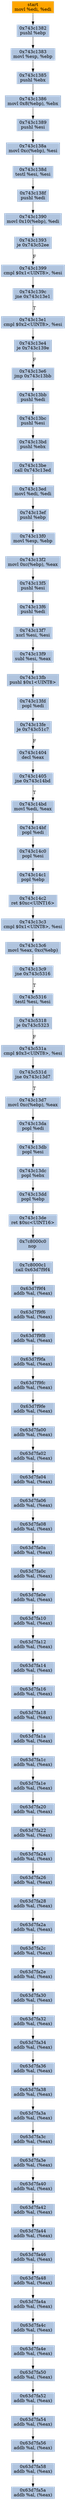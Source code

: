 digraph G {
node[shape=rectangle,style=filled,fillcolor=lightsteelblue,color=lightsteelblue]
bgcolor="transparent"
a0x743c1380movl_edi_edi[label="start\nmovl %edi, %edi",color="lightgrey",fillcolor="orange"];
a0x743c1382pushl_ebp[label="0x743c1382\npushl %ebp"];
a0x743c1383movl_esp_ebp[label="0x743c1383\nmovl %esp, %ebp"];
a0x743c1385pushl_ebx[label="0x743c1385\npushl %ebx"];
a0x743c1386movl_0x8ebp__ebx[label="0x743c1386\nmovl 0x8(%ebp), %ebx"];
a0x743c1389pushl_esi[label="0x743c1389\npushl %esi"];
a0x743c138amovl_0xcebp__esi[label="0x743c138a\nmovl 0xc(%ebp), %esi"];
a0x743c138dtestl_esi_esi[label="0x743c138d\ntestl %esi, %esi"];
a0x743c138fpushl_edi[label="0x743c138f\npushl %edi"];
a0x743c1390movl_0x10ebp__edi[label="0x743c1390\nmovl 0x10(%ebp), %edi"];
a0x743c1393je_0x743c52ee[label="0x743c1393\nje 0x743c52ee"];
a0x743c1399cmpl_0x1UINT8_esi[label="0x743c1399\ncmpl $0x1<UINT8>, %esi"];
a0x743c139cjne_0x743c13e1[label="0x743c139c\njne 0x743c13e1"];
a0x743c13e1cmpl_0x2UINT8_esi[label="0x743c13e1\ncmpl $0x2<UINT8>, %esi"];
a0x743c13e4je_0x743c139e[label="0x743c13e4\nje 0x743c139e"];
a0x743c13e6jmp_0x743c13bb[label="0x743c13e6\njmp 0x743c13bb"];
a0x743c13bbpushl_edi[label="0x743c13bb\npushl %edi"];
a0x743c13bcpushl_esi[label="0x743c13bc\npushl %esi"];
a0x743c13bdpushl_ebx[label="0x743c13bd\npushl %ebx"];
a0x743c13becall_0x743c13ed[label="0x743c13be\ncall 0x743c13ed"];
a0x743c13edmovl_edi_edi[label="0x743c13ed\nmovl %edi, %edi"];
a0x743c13efpushl_ebp[label="0x743c13ef\npushl %ebp"];
a0x743c13f0movl_esp_ebp[label="0x743c13f0\nmovl %esp, %ebp"];
a0x743c13f2movl_0xcebp__eax[label="0x743c13f2\nmovl 0xc(%ebp), %eax"];
a0x743c13f5pushl_esi[label="0x743c13f5\npushl %esi"];
a0x743c13f6pushl_edi[label="0x743c13f6\npushl %edi"];
a0x743c13f7xorl_esi_esi[label="0x743c13f7\nxorl %esi, %esi"];
a0x743c13f9subl_esi_eax[label="0x743c13f9\nsubl %esi, %eax"];
a0x743c13fbpushl_0x1UINT8[label="0x743c13fb\npushl $0x1<UINT8>"];
a0x743c13fdpopl_edi[label="0x743c13fd\npopl %edi"];
a0x743c13feje_0x743c51c7[label="0x743c13fe\nje 0x743c51c7"];
a0x743c1404decl_eax[label="0x743c1404\ndecl %eax"];
a0x743c1405jne_0x743c14bd[label="0x743c1405\njne 0x743c14bd"];
a0x743c14bdmovl_edi_eax[label="0x743c14bd\nmovl %edi, %eax"];
a0x743c14bfpopl_edi[label="0x743c14bf\npopl %edi"];
a0x743c14c0popl_esi[label="0x743c14c0\npopl %esi"];
a0x743c14c1popl_ebp[label="0x743c14c1\npopl %ebp"];
a0x743c14c2ret_0xcUINT16[label="0x743c14c2\nret $0xc<UINT16>"];
a0x743c13c3cmpl_0x1UINT8_esi[label="0x743c13c3\ncmpl $0x1<UINT8>, %esi"];
a0x743c13c6movl_eax_0xcebp_[label="0x743c13c6\nmovl %eax, 0xc(%ebp)"];
a0x743c13c9jne_0x743c5316[label="0x743c13c9\njne 0x743c5316"];
a0x743c5316testl_esi_esi[label="0x743c5316\ntestl %esi, %esi"];
a0x743c5318je_0x743c5323[label="0x743c5318\nje 0x743c5323"];
a0x743c531acmpl_0x3UINT8_esi[label="0x743c531a\ncmpl $0x3<UINT8>, %esi"];
a0x743c531djne_0x743c13d7[label="0x743c531d\njne 0x743c13d7"];
a0x743c13d7movl_0xcebp__eax[label="0x743c13d7\nmovl 0xc(%ebp), %eax"];
a0x743c13dapopl_edi[label="0x743c13da\npopl %edi"];
a0x743c13dbpopl_esi[label="0x743c13db\npopl %esi"];
a0x743c13dcpopl_ebx[label="0x743c13dc\npopl %ebx"];
a0x743c13ddpopl_ebp[label="0x743c13dd\npopl %ebp"];
a0x743c13deret_0xcUINT16[label="0x743c13de\nret $0xc<UINT16>"];
a0x7c8000c0nop_[label="0x7c8000c0\nnop "];
a0x7c8000c1call_0x63d7f9f4[label="0x7c8000c1\ncall 0x63d7f9f4"];
a0x63d7f9f4addb_al_eax_[label="0x63d7f9f4\naddb %al, (%eax)"];
a0x63d7f9f6addb_al_eax_[label="0x63d7f9f6\naddb %al, (%eax)"];
a0x63d7f9f8addb_al_eax_[label="0x63d7f9f8\naddb %al, (%eax)"];
a0x63d7f9faaddb_al_eax_[label="0x63d7f9fa\naddb %al, (%eax)"];
a0x63d7f9fcaddb_al_eax_[label="0x63d7f9fc\naddb %al, (%eax)"];
a0x63d7f9feaddb_al_eax_[label="0x63d7f9fe\naddb %al, (%eax)"];
a0x63d7fa00addb_al_eax_[label="0x63d7fa00\naddb %al, (%eax)"];
a0x63d7fa02addb_al_eax_[label="0x63d7fa02\naddb %al, (%eax)"];
a0x63d7fa04addb_al_eax_[label="0x63d7fa04\naddb %al, (%eax)"];
a0x63d7fa06addb_al_eax_[label="0x63d7fa06\naddb %al, (%eax)"];
a0x63d7fa08addb_al_eax_[label="0x63d7fa08\naddb %al, (%eax)"];
a0x63d7fa0aaddb_al_eax_[label="0x63d7fa0a\naddb %al, (%eax)"];
a0x63d7fa0caddb_al_eax_[label="0x63d7fa0c\naddb %al, (%eax)"];
a0x63d7fa0eaddb_al_eax_[label="0x63d7fa0e\naddb %al, (%eax)"];
a0x63d7fa10addb_al_eax_[label="0x63d7fa10\naddb %al, (%eax)"];
a0x63d7fa12addb_al_eax_[label="0x63d7fa12\naddb %al, (%eax)"];
a0x63d7fa14addb_al_eax_[label="0x63d7fa14\naddb %al, (%eax)"];
a0x63d7fa16addb_al_eax_[label="0x63d7fa16\naddb %al, (%eax)"];
a0x63d7fa18addb_al_eax_[label="0x63d7fa18\naddb %al, (%eax)"];
a0x63d7fa1aaddb_al_eax_[label="0x63d7fa1a\naddb %al, (%eax)"];
a0x63d7fa1caddb_al_eax_[label="0x63d7fa1c\naddb %al, (%eax)"];
a0x63d7fa1eaddb_al_eax_[label="0x63d7fa1e\naddb %al, (%eax)"];
a0x63d7fa20addb_al_eax_[label="0x63d7fa20\naddb %al, (%eax)"];
a0x63d7fa22addb_al_eax_[label="0x63d7fa22\naddb %al, (%eax)"];
a0x63d7fa24addb_al_eax_[label="0x63d7fa24\naddb %al, (%eax)"];
a0x63d7fa26addb_al_eax_[label="0x63d7fa26\naddb %al, (%eax)"];
a0x63d7fa28addb_al_eax_[label="0x63d7fa28\naddb %al, (%eax)"];
a0x63d7fa2aaddb_al_eax_[label="0x63d7fa2a\naddb %al, (%eax)"];
a0x63d7fa2caddb_al_eax_[label="0x63d7fa2c\naddb %al, (%eax)"];
a0x63d7fa2eaddb_al_eax_[label="0x63d7fa2e\naddb %al, (%eax)"];
a0x63d7fa30addb_al_eax_[label="0x63d7fa30\naddb %al, (%eax)"];
a0x63d7fa32addb_al_eax_[label="0x63d7fa32\naddb %al, (%eax)"];
a0x63d7fa34addb_al_eax_[label="0x63d7fa34\naddb %al, (%eax)"];
a0x63d7fa36addb_al_eax_[label="0x63d7fa36\naddb %al, (%eax)"];
a0x63d7fa38addb_al_eax_[label="0x63d7fa38\naddb %al, (%eax)"];
a0x63d7fa3aaddb_al_eax_[label="0x63d7fa3a\naddb %al, (%eax)"];
a0x63d7fa3caddb_al_eax_[label="0x63d7fa3c\naddb %al, (%eax)"];
a0x63d7fa3eaddb_al_eax_[label="0x63d7fa3e\naddb %al, (%eax)"];
a0x63d7fa40addb_al_eax_[label="0x63d7fa40\naddb %al, (%eax)"];
a0x63d7fa42addb_al_eax_[label="0x63d7fa42\naddb %al, (%eax)"];
a0x63d7fa44addb_al_eax_[label="0x63d7fa44\naddb %al, (%eax)"];
a0x63d7fa46addb_al_eax_[label="0x63d7fa46\naddb %al, (%eax)"];
a0x63d7fa48addb_al_eax_[label="0x63d7fa48\naddb %al, (%eax)"];
a0x63d7fa4aaddb_al_eax_[label="0x63d7fa4a\naddb %al, (%eax)"];
a0x63d7fa4caddb_al_eax_[label="0x63d7fa4c\naddb %al, (%eax)"];
a0x63d7fa4eaddb_al_eax_[label="0x63d7fa4e\naddb %al, (%eax)"];
a0x63d7fa50addb_al_eax_[label="0x63d7fa50\naddb %al, (%eax)"];
a0x63d7fa52addb_al_eax_[label="0x63d7fa52\naddb %al, (%eax)"];
a0x63d7fa54addb_al_eax_[label="0x63d7fa54\naddb %al, (%eax)"];
a0x63d7fa56addb_al_eax_[label="0x63d7fa56\naddb %al, (%eax)"];
a0x63d7fa58addb_al_eax_[label="0x63d7fa58\naddb %al, (%eax)"];
a0x63d7fa5aaddb_al_eax_[label="0x63d7fa5a\naddb %al, (%eax)"];
a0x743c1380movl_edi_edi -> a0x743c1382pushl_ebp [color="#000000"];
a0x743c1382pushl_ebp -> a0x743c1383movl_esp_ebp [color="#000000"];
a0x743c1383movl_esp_ebp -> a0x743c1385pushl_ebx [color="#000000"];
a0x743c1385pushl_ebx -> a0x743c1386movl_0x8ebp__ebx [color="#000000"];
a0x743c1386movl_0x8ebp__ebx -> a0x743c1389pushl_esi [color="#000000"];
a0x743c1389pushl_esi -> a0x743c138amovl_0xcebp__esi [color="#000000"];
a0x743c138amovl_0xcebp__esi -> a0x743c138dtestl_esi_esi [color="#000000"];
a0x743c138dtestl_esi_esi -> a0x743c138fpushl_edi [color="#000000"];
a0x743c138fpushl_edi -> a0x743c1390movl_0x10ebp__edi [color="#000000"];
a0x743c1390movl_0x10ebp__edi -> a0x743c1393je_0x743c52ee [color="#000000"];
a0x743c1393je_0x743c52ee -> a0x743c1399cmpl_0x1UINT8_esi [color="#000000",label="F"];
a0x743c1399cmpl_0x1UINT8_esi -> a0x743c139cjne_0x743c13e1 [color="#000000"];
a0x743c139cjne_0x743c13e1 -> a0x743c13e1cmpl_0x2UINT8_esi [color="#000000",label="T"];
a0x743c13e1cmpl_0x2UINT8_esi -> a0x743c13e4je_0x743c139e [color="#000000"];
a0x743c13e4je_0x743c139e -> a0x743c13e6jmp_0x743c13bb [color="#000000",label="F"];
a0x743c13e6jmp_0x743c13bb -> a0x743c13bbpushl_edi [color="#000000"];
a0x743c13bbpushl_edi -> a0x743c13bcpushl_esi [color="#000000"];
a0x743c13bcpushl_esi -> a0x743c13bdpushl_ebx [color="#000000"];
a0x743c13bdpushl_ebx -> a0x743c13becall_0x743c13ed [color="#000000"];
a0x743c13becall_0x743c13ed -> a0x743c13edmovl_edi_edi [color="#000000"];
a0x743c13edmovl_edi_edi -> a0x743c13efpushl_ebp [color="#000000"];
a0x743c13efpushl_ebp -> a0x743c13f0movl_esp_ebp [color="#000000"];
a0x743c13f0movl_esp_ebp -> a0x743c13f2movl_0xcebp__eax [color="#000000"];
a0x743c13f2movl_0xcebp__eax -> a0x743c13f5pushl_esi [color="#000000"];
a0x743c13f5pushl_esi -> a0x743c13f6pushl_edi [color="#000000"];
a0x743c13f6pushl_edi -> a0x743c13f7xorl_esi_esi [color="#000000"];
a0x743c13f7xorl_esi_esi -> a0x743c13f9subl_esi_eax [color="#000000"];
a0x743c13f9subl_esi_eax -> a0x743c13fbpushl_0x1UINT8 [color="#000000"];
a0x743c13fbpushl_0x1UINT8 -> a0x743c13fdpopl_edi [color="#000000"];
a0x743c13fdpopl_edi -> a0x743c13feje_0x743c51c7 [color="#000000"];
a0x743c13feje_0x743c51c7 -> a0x743c1404decl_eax [color="#000000",label="F"];
a0x743c1404decl_eax -> a0x743c1405jne_0x743c14bd [color="#000000"];
a0x743c1405jne_0x743c14bd -> a0x743c14bdmovl_edi_eax [color="#000000",label="T"];
a0x743c14bdmovl_edi_eax -> a0x743c14bfpopl_edi [color="#000000"];
a0x743c14bfpopl_edi -> a0x743c14c0popl_esi [color="#000000"];
a0x743c14c0popl_esi -> a0x743c14c1popl_ebp [color="#000000"];
a0x743c14c1popl_ebp -> a0x743c14c2ret_0xcUINT16 [color="#000000"];
a0x743c14c2ret_0xcUINT16 -> a0x743c13c3cmpl_0x1UINT8_esi [color="#000000"];
a0x743c13c3cmpl_0x1UINT8_esi -> a0x743c13c6movl_eax_0xcebp_ [color="#000000"];
a0x743c13c6movl_eax_0xcebp_ -> a0x743c13c9jne_0x743c5316 [color="#000000"];
a0x743c13c9jne_0x743c5316 -> a0x743c5316testl_esi_esi [color="#000000",label="T"];
a0x743c5316testl_esi_esi -> a0x743c5318je_0x743c5323 [color="#000000"];
a0x743c5318je_0x743c5323 -> a0x743c531acmpl_0x3UINT8_esi [color="#000000",label="F"];
a0x743c531acmpl_0x3UINT8_esi -> a0x743c531djne_0x743c13d7 [color="#000000"];
a0x743c531djne_0x743c13d7 -> a0x743c13d7movl_0xcebp__eax [color="#000000",label="T"];
a0x743c13d7movl_0xcebp__eax -> a0x743c13dapopl_edi [color="#000000"];
a0x743c13dapopl_edi -> a0x743c13dbpopl_esi [color="#000000"];
a0x743c13dbpopl_esi -> a0x743c13dcpopl_ebx [color="#000000"];
a0x743c13dcpopl_ebx -> a0x743c13ddpopl_ebp [color="#000000"];
a0x743c13ddpopl_ebp -> a0x743c13deret_0xcUINT16 [color="#000000"];
a0x743c13deret_0xcUINT16 -> a0x7c8000c0nop_ [color="#000000"];
a0x7c8000c0nop_ -> a0x7c8000c1call_0x63d7f9f4 [color="#000000"];
a0x7c8000c1call_0x63d7f9f4 -> a0x63d7f9f4addb_al_eax_ [color="#000000"];
a0x63d7f9f4addb_al_eax_ -> a0x63d7f9f6addb_al_eax_ [color="#000000"];
a0x63d7f9f6addb_al_eax_ -> a0x63d7f9f8addb_al_eax_ [color="#000000"];
a0x63d7f9f8addb_al_eax_ -> a0x63d7f9faaddb_al_eax_ [color="#000000"];
a0x63d7f9faaddb_al_eax_ -> a0x63d7f9fcaddb_al_eax_ [color="#000000"];
a0x63d7f9fcaddb_al_eax_ -> a0x63d7f9feaddb_al_eax_ [color="#000000"];
a0x63d7f9feaddb_al_eax_ -> a0x63d7fa00addb_al_eax_ [color="#000000"];
a0x63d7fa00addb_al_eax_ -> a0x63d7fa02addb_al_eax_ [color="#000000"];
a0x63d7fa02addb_al_eax_ -> a0x63d7fa04addb_al_eax_ [color="#000000"];
a0x63d7fa04addb_al_eax_ -> a0x63d7fa06addb_al_eax_ [color="#000000"];
a0x63d7fa06addb_al_eax_ -> a0x63d7fa08addb_al_eax_ [color="#000000"];
a0x63d7fa08addb_al_eax_ -> a0x63d7fa0aaddb_al_eax_ [color="#000000"];
a0x63d7fa0aaddb_al_eax_ -> a0x63d7fa0caddb_al_eax_ [color="#000000"];
a0x63d7fa0caddb_al_eax_ -> a0x63d7fa0eaddb_al_eax_ [color="#000000"];
a0x63d7fa0eaddb_al_eax_ -> a0x63d7fa10addb_al_eax_ [color="#000000"];
a0x63d7fa10addb_al_eax_ -> a0x63d7fa12addb_al_eax_ [color="#000000"];
a0x63d7fa12addb_al_eax_ -> a0x63d7fa14addb_al_eax_ [color="#000000"];
a0x63d7fa14addb_al_eax_ -> a0x63d7fa16addb_al_eax_ [color="#000000"];
a0x63d7fa16addb_al_eax_ -> a0x63d7fa18addb_al_eax_ [color="#000000"];
a0x63d7fa18addb_al_eax_ -> a0x63d7fa1aaddb_al_eax_ [color="#000000"];
a0x63d7fa1aaddb_al_eax_ -> a0x63d7fa1caddb_al_eax_ [color="#000000"];
a0x63d7fa1caddb_al_eax_ -> a0x63d7fa1eaddb_al_eax_ [color="#000000"];
a0x63d7fa1eaddb_al_eax_ -> a0x63d7fa20addb_al_eax_ [color="#000000"];
a0x63d7fa20addb_al_eax_ -> a0x63d7fa22addb_al_eax_ [color="#000000"];
a0x63d7fa22addb_al_eax_ -> a0x63d7fa24addb_al_eax_ [color="#000000"];
a0x63d7fa24addb_al_eax_ -> a0x63d7fa26addb_al_eax_ [color="#000000"];
a0x63d7fa26addb_al_eax_ -> a0x63d7fa28addb_al_eax_ [color="#000000"];
a0x63d7fa28addb_al_eax_ -> a0x63d7fa2aaddb_al_eax_ [color="#000000"];
a0x63d7fa2aaddb_al_eax_ -> a0x63d7fa2caddb_al_eax_ [color="#000000"];
a0x63d7fa2caddb_al_eax_ -> a0x63d7fa2eaddb_al_eax_ [color="#000000"];
a0x63d7fa2eaddb_al_eax_ -> a0x63d7fa30addb_al_eax_ [color="#000000"];
a0x63d7fa30addb_al_eax_ -> a0x63d7fa32addb_al_eax_ [color="#000000"];
a0x63d7fa32addb_al_eax_ -> a0x63d7fa34addb_al_eax_ [color="#000000"];
a0x63d7fa34addb_al_eax_ -> a0x63d7fa36addb_al_eax_ [color="#000000"];
a0x63d7fa36addb_al_eax_ -> a0x63d7fa38addb_al_eax_ [color="#000000"];
a0x63d7fa38addb_al_eax_ -> a0x63d7fa3aaddb_al_eax_ [color="#000000"];
a0x63d7fa3aaddb_al_eax_ -> a0x63d7fa3caddb_al_eax_ [color="#000000"];
a0x63d7fa3caddb_al_eax_ -> a0x63d7fa3eaddb_al_eax_ [color="#000000"];
a0x63d7fa3eaddb_al_eax_ -> a0x63d7fa40addb_al_eax_ [color="#000000"];
a0x63d7fa40addb_al_eax_ -> a0x63d7fa42addb_al_eax_ [color="#000000"];
a0x63d7fa42addb_al_eax_ -> a0x63d7fa44addb_al_eax_ [color="#000000"];
a0x63d7fa44addb_al_eax_ -> a0x63d7fa46addb_al_eax_ [color="#000000"];
a0x63d7fa46addb_al_eax_ -> a0x63d7fa48addb_al_eax_ [color="#000000"];
a0x63d7fa48addb_al_eax_ -> a0x63d7fa4aaddb_al_eax_ [color="#000000"];
a0x63d7fa4aaddb_al_eax_ -> a0x63d7fa4caddb_al_eax_ [color="#000000"];
a0x63d7fa4caddb_al_eax_ -> a0x63d7fa4eaddb_al_eax_ [color="#000000"];
a0x63d7fa4eaddb_al_eax_ -> a0x63d7fa50addb_al_eax_ [color="#000000"];
a0x63d7fa50addb_al_eax_ -> a0x63d7fa52addb_al_eax_ [color="#000000"];
a0x63d7fa52addb_al_eax_ -> a0x63d7fa54addb_al_eax_ [color="#000000"];
a0x63d7fa54addb_al_eax_ -> a0x63d7fa56addb_al_eax_ [color="#000000"];
a0x63d7fa56addb_al_eax_ -> a0x63d7fa58addb_al_eax_ [color="#000000"];
a0x63d7fa58addb_al_eax_ -> a0x63d7fa5aaddb_al_eax_ [color="#000000"];
}
